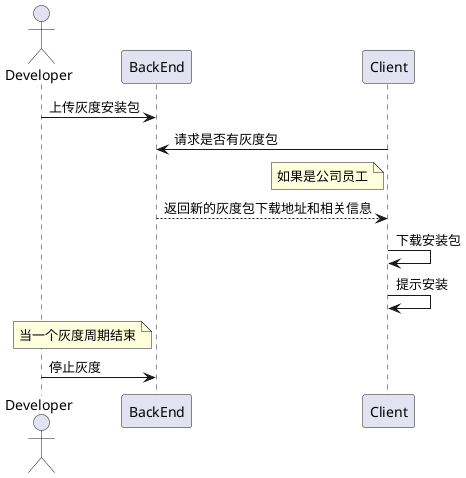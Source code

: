 @startuml
actor Developer
participant BackEnd as BE
participant Client

Developer -> BE: 上传灰度安装包
Client -> BE: 请求是否有灰度包
note left of Client: 如果是公司员工
BE --> Client: 返回新的灰度包下载地址和相关信息
Client -> Client: 下载安装包
Client -> Client: 提示安装

note left of BE: 当一个灰度周期结束
Developer -> BE: 停止灰度
@enduml